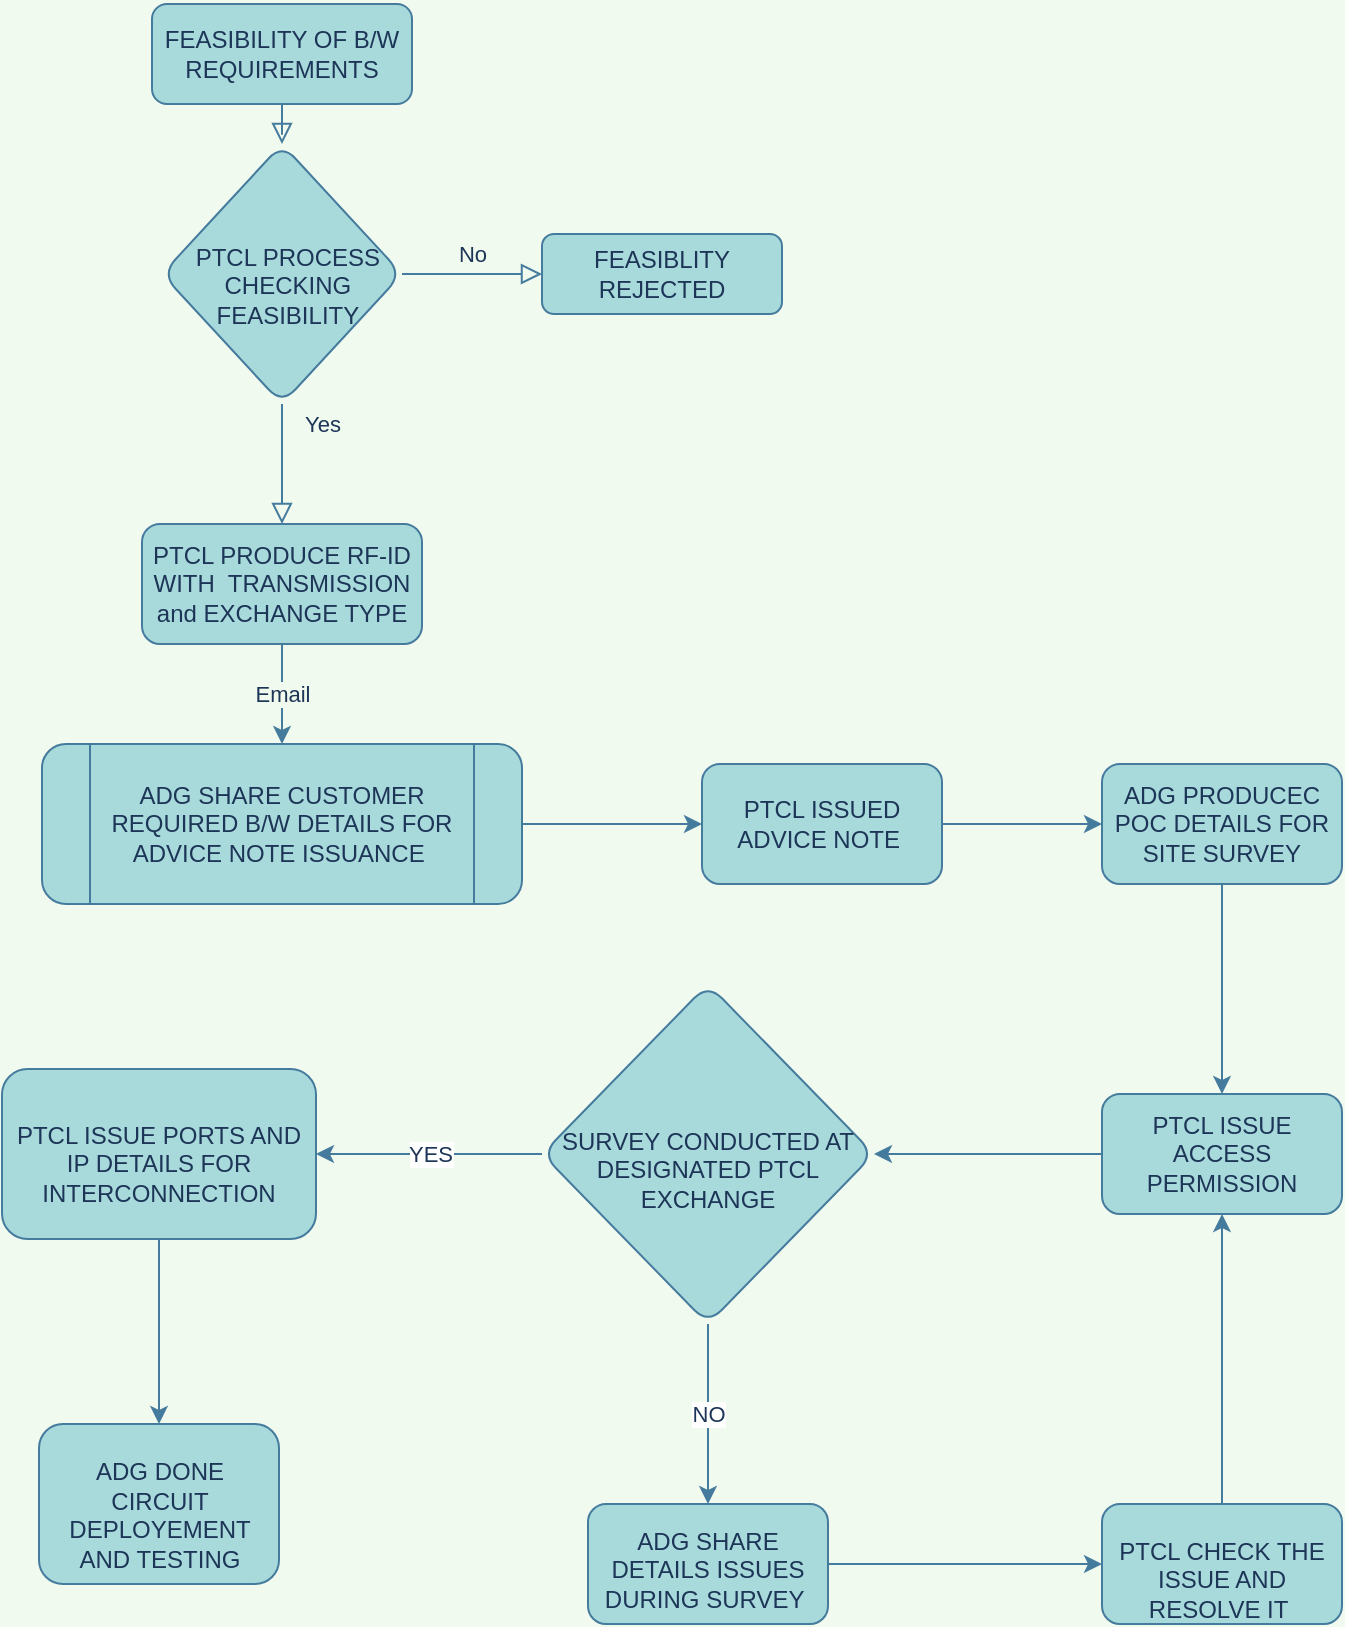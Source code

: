 <mxfile version="13.8.8" type="github">
  <diagram id="C5RBs43oDa-KdzZeNtuy" name="Page-1">
    <mxGraphModel dx="1038" dy="548" grid="1" gridSize="10" guides="1" tooltips="1" connect="1" arrows="1" fold="1" page="1" pageScale="1" pageWidth="827" pageHeight="1169" background="#F1FAEE" math="0" shadow="0">
      <root>
        <mxCell id="WIyWlLk6GJQsqaUBKTNV-0" />
        <mxCell id="WIyWlLk6GJQsqaUBKTNV-1" parent="WIyWlLk6GJQsqaUBKTNV-0" />
        <mxCell id="WIyWlLk6GJQsqaUBKTNV-2" value="" style="html=1;jettySize=auto;orthogonalLoop=1;fontSize=11;endArrow=block;endFill=0;endSize=8;strokeWidth=1;shadow=0;labelBackgroundColor=none;edgeStyle=orthogonalEdgeStyle;strokeColor=#457B9D;fontColor=#1D3557;" parent="WIyWlLk6GJQsqaUBKTNV-1" source="WIyWlLk6GJQsqaUBKTNV-3" target="WIyWlLk6GJQsqaUBKTNV-6" edge="1">
          <mxGeometry relative="1" as="geometry" />
        </mxCell>
        <mxCell id="WIyWlLk6GJQsqaUBKTNV-3" value="&lt;p class=&quot;MsoNormal&quot; align=&quot;center&quot;&gt;FEASIBILITY OF B/W REQUIREMENTS&lt;/p&gt;" style="whiteSpace=wrap;html=1;fontSize=12;glass=0;strokeWidth=1;shadow=0;fillColor=#A8DADC;strokeColor=#457B9D;fontColor=#1D3557;rounded=1;" parent="WIyWlLk6GJQsqaUBKTNV-1" vertex="1">
          <mxGeometry x="145" y="20" width="130" height="50" as="geometry" />
        </mxCell>
        <mxCell id="WIyWlLk6GJQsqaUBKTNV-4" value="Yes" style="html=1;jettySize=auto;orthogonalLoop=1;fontSize=11;endArrow=block;endFill=0;endSize=8;strokeWidth=1;shadow=0;labelBackgroundColor=none;edgeStyle=orthogonalEdgeStyle;entryX=0.5;entryY=0;entryDx=0;entryDy=0;strokeColor=#457B9D;fontColor=#1D3557;" parent="WIyWlLk6GJQsqaUBKTNV-1" source="WIyWlLk6GJQsqaUBKTNV-6" target="qT8zpyYk5oE-bRU9w0GD-0" edge="1">
          <mxGeometry x="-0.667" y="20" relative="1" as="geometry">
            <mxPoint as="offset" />
            <mxPoint x="210" y="240" as="targetPoint" />
          </mxGeometry>
        </mxCell>
        <mxCell id="WIyWlLk6GJQsqaUBKTNV-5" value="No" style="edgeStyle=orthogonalEdgeStyle;html=1;jettySize=auto;orthogonalLoop=1;fontSize=11;endArrow=block;endFill=0;endSize=8;strokeWidth=1;shadow=0;labelBackgroundColor=none;strokeColor=#457B9D;fontColor=#1D3557;" parent="WIyWlLk6GJQsqaUBKTNV-1" source="WIyWlLk6GJQsqaUBKTNV-6" target="WIyWlLk6GJQsqaUBKTNV-7" edge="1">
          <mxGeometry y="10" relative="1" as="geometry">
            <mxPoint as="offset" />
          </mxGeometry>
        </mxCell>
        <mxCell id="WIyWlLk6GJQsqaUBKTNV-6" value="&lt;p class=&quot;MsoNormal&quot; style=&quot;margin-right: 18.1pt&quot;&gt;PTCL PROCESS CHECKING FEASIBILITY&lt;/p&gt;" style="rhombus;whiteSpace=wrap;html=1;shadow=0;fontFamily=Helvetica;fontSize=12;align=center;strokeWidth=1;spacing=6;spacingTop=27;verticalAlign=top;horizontal=1;textDirection=ltr;spacingRight=-30;fillColor=#A8DADC;strokeColor=#457B9D;fontColor=#1D3557;rounded=1;" parent="WIyWlLk6GJQsqaUBKTNV-1" vertex="1">
          <mxGeometry x="150" y="90" width="120" height="130" as="geometry" />
        </mxCell>
        <mxCell id="WIyWlLk6GJQsqaUBKTNV-7" value="FEASIBLITY REJECTED" style="whiteSpace=wrap;html=1;fontSize=12;glass=0;strokeWidth=1;shadow=0;fillColor=#A8DADC;strokeColor=#457B9D;fontColor=#1D3557;rounded=1;" parent="WIyWlLk6GJQsqaUBKTNV-1" vertex="1">
          <mxGeometry x="340" y="135" width="120" height="40" as="geometry" />
        </mxCell>
        <mxCell id="qT8zpyYk5oE-bRU9w0GD-0" value="PTCL PRODUCE RF-ID WITH&amp;nbsp; TRANSMISSION and EXCHANGE TYPE" style="whiteSpace=wrap;html=1;fillColor=#A8DADC;strokeColor=#457B9D;fontColor=#1D3557;rounded=1;" vertex="1" parent="WIyWlLk6GJQsqaUBKTNV-1">
          <mxGeometry x="140" y="280" width="140" height="60" as="geometry" />
        </mxCell>
        <mxCell id="qT8zpyYk5oE-bRU9w0GD-15" value="" style="endArrow=classic;html=1;entryX=0.5;entryY=0;entryDx=0;entryDy=0;strokeColor=#457B9D;fontColor=#1D3557;labelBackgroundColor=#F1FAEE;" edge="1" parent="WIyWlLk6GJQsqaUBKTNV-1">
          <mxGeometry relative="1" as="geometry">
            <mxPoint x="210" y="340" as="sourcePoint" />
            <mxPoint x="210" y="390" as="targetPoint" />
          </mxGeometry>
        </mxCell>
        <mxCell id="qT8zpyYk5oE-bRU9w0GD-16" value="Email" style="edgeLabel;resizable=0;html=1;align=center;verticalAlign=middle;fontColor=#1D3557;rounded=1;labelBackgroundColor=#F1FAEE;" connectable="0" vertex="1" parent="qT8zpyYk5oE-bRU9w0GD-15">
          <mxGeometry relative="1" as="geometry" />
        </mxCell>
        <mxCell id="qT8zpyYk5oE-bRU9w0GD-25" value="" style="edgeStyle=orthogonalEdgeStyle;curved=0;rounded=1;sketch=0;orthogonalLoop=1;jettySize=auto;html=1;strokeColor=#457B9D;fillColor=#A8DADC;fontColor=#1D3557;" edge="1" parent="WIyWlLk6GJQsqaUBKTNV-1" source="qT8zpyYk5oE-bRU9w0GD-18" target="qT8zpyYk5oE-bRU9w0GD-24">
          <mxGeometry relative="1" as="geometry" />
        </mxCell>
        <mxCell id="qT8zpyYk5oE-bRU9w0GD-18" value="&lt;span&gt;ADG SHARE CUSTOMER REQUIRED B/W DETAILS FOR ADVICE NOTE ISSUANCE&amp;nbsp;&lt;/span&gt;" style="shape=process;whiteSpace=wrap;html=1;backgroundOutline=1;fillColor=#A8DADC;strokeColor=#457B9D;fontColor=#1D3557;rounded=1;" vertex="1" parent="WIyWlLk6GJQsqaUBKTNV-1">
          <mxGeometry x="90" y="390" width="240" height="80" as="geometry" />
        </mxCell>
        <mxCell id="qT8zpyYk5oE-bRU9w0GD-27" value="" style="edgeStyle=orthogonalEdgeStyle;curved=0;rounded=1;sketch=0;orthogonalLoop=1;jettySize=auto;html=1;strokeColor=#457B9D;fillColor=#A8DADC;fontColor=#1D3557;" edge="1" parent="WIyWlLk6GJQsqaUBKTNV-1" source="qT8zpyYk5oE-bRU9w0GD-24" target="qT8zpyYk5oE-bRU9w0GD-26">
          <mxGeometry relative="1" as="geometry" />
        </mxCell>
        <mxCell id="qT8zpyYk5oE-bRU9w0GD-24" value="PTCL ISSUED ADVICE NOTE&amp;nbsp;" style="whiteSpace=wrap;html=1;rounded=1;fontColor=#1D3557;strokeColor=#457B9D;fillColor=#A8DADC;" vertex="1" parent="WIyWlLk6GJQsqaUBKTNV-1">
          <mxGeometry x="420" y="400" width="120" height="60" as="geometry" />
        </mxCell>
        <mxCell id="qT8zpyYk5oE-bRU9w0GD-29" value="" style="edgeStyle=orthogonalEdgeStyle;curved=0;rounded=1;sketch=0;orthogonalLoop=1;jettySize=auto;html=1;strokeColor=#457B9D;fillColor=#A8DADC;fontColor=#1D3557;" edge="1" parent="WIyWlLk6GJQsqaUBKTNV-1" source="qT8zpyYk5oE-bRU9w0GD-26" target="qT8zpyYk5oE-bRU9w0GD-28">
          <mxGeometry relative="1" as="geometry" />
        </mxCell>
        <mxCell id="qT8zpyYk5oE-bRU9w0GD-26" value="ADG PRODUCEC POC DETAILS FOR SITE SURVEY" style="whiteSpace=wrap;html=1;rounded=1;fontColor=#1D3557;strokeColor=#457B9D;fillColor=#A8DADC;" vertex="1" parent="WIyWlLk6GJQsqaUBKTNV-1">
          <mxGeometry x="620" y="400" width="120" height="60" as="geometry" />
        </mxCell>
        <mxCell id="qT8zpyYk5oE-bRU9w0GD-36" value="" style="edgeStyle=orthogonalEdgeStyle;curved=0;rounded=1;sketch=0;orthogonalLoop=1;jettySize=auto;html=1;strokeColor=#457B9D;fillColor=#A8DADC;fontColor=#1D3557;" edge="1" parent="WIyWlLk6GJQsqaUBKTNV-1" source="qT8zpyYk5oE-bRU9w0GD-28" target="qT8zpyYk5oE-bRU9w0GD-35">
          <mxGeometry relative="1" as="geometry" />
        </mxCell>
        <mxCell id="qT8zpyYk5oE-bRU9w0GD-28" value="PTCL ISSUE ACCESS PERMISSION" style="whiteSpace=wrap;html=1;rounded=1;fontColor=#1D3557;strokeColor=#457B9D;fillColor=#A8DADC;" vertex="1" parent="WIyWlLk6GJQsqaUBKTNV-1">
          <mxGeometry x="620" y="565" width="120" height="60" as="geometry" />
        </mxCell>
        <mxCell id="qT8zpyYk5oE-bRU9w0GD-38" value="NO" style="edgeStyle=orthogonalEdgeStyle;curved=0;rounded=1;sketch=0;orthogonalLoop=1;jettySize=auto;html=1;strokeColor=#457B9D;fillColor=#A8DADC;fontColor=#1D3557;" edge="1" parent="WIyWlLk6GJQsqaUBKTNV-1" source="qT8zpyYk5oE-bRU9w0GD-35" target="qT8zpyYk5oE-bRU9w0GD-37">
          <mxGeometry relative="1" as="geometry" />
        </mxCell>
        <mxCell id="qT8zpyYk5oE-bRU9w0GD-44" value="YES" style="edgeStyle=orthogonalEdgeStyle;curved=0;rounded=1;sketch=0;orthogonalLoop=1;jettySize=auto;html=1;strokeColor=#457B9D;fillColor=#A8DADC;fontColor=#1D3557;" edge="1" parent="WIyWlLk6GJQsqaUBKTNV-1" source="qT8zpyYk5oE-bRU9w0GD-35" target="qT8zpyYk5oE-bRU9w0GD-43">
          <mxGeometry relative="1" as="geometry" />
        </mxCell>
        <mxCell id="qT8zpyYk5oE-bRU9w0GD-35" value="&lt;div&gt;&lt;span&gt;SURVEY CONDUCTED AT DESIGNATED PTCL EXCHANGE&lt;/span&gt;&lt;/div&gt;" style="rhombus;rounded=1;fontColor=#1D3557;strokeColor=#457B9D;fillColor=#A8DADC;whiteSpace=wrap;html=1;align=center;flipV=0;spacing=5;spacingTop=16;" vertex="1" parent="WIyWlLk6GJQsqaUBKTNV-1">
          <mxGeometry x="340" y="510" width="166" height="170" as="geometry" />
        </mxCell>
        <mxCell id="qT8zpyYk5oE-bRU9w0GD-40" value="" style="edgeStyle=orthogonalEdgeStyle;curved=0;rounded=1;sketch=0;orthogonalLoop=1;jettySize=auto;html=1;strokeColor=#457B9D;fillColor=#A8DADC;fontColor=#1D3557;" edge="1" parent="WIyWlLk6GJQsqaUBKTNV-1" source="qT8zpyYk5oE-bRU9w0GD-37" target="qT8zpyYk5oE-bRU9w0GD-39">
          <mxGeometry relative="1" as="geometry" />
        </mxCell>
        <mxCell id="qT8zpyYk5oE-bRU9w0GD-37" value="ADG SHARE DETAILS ISSUES DURING SURVEY&amp;nbsp;" style="whiteSpace=wrap;html=1;rounded=1;fontColor=#1D3557;strokeColor=#457B9D;fillColor=#A8DADC;spacing=5;spacingTop=16;align=center;verticalAlign=bottom;" vertex="1" parent="WIyWlLk6GJQsqaUBKTNV-1">
          <mxGeometry x="363" y="770" width="120" height="60" as="geometry" />
        </mxCell>
        <mxCell id="qT8zpyYk5oE-bRU9w0GD-42" style="edgeStyle=orthogonalEdgeStyle;curved=0;rounded=1;sketch=0;orthogonalLoop=1;jettySize=auto;html=1;entryX=0.5;entryY=1;entryDx=0;entryDy=0;strokeColor=#457B9D;fillColor=#A8DADC;fontColor=#1D3557;" edge="1" parent="WIyWlLk6GJQsqaUBKTNV-1" source="qT8zpyYk5oE-bRU9w0GD-39" target="qT8zpyYk5oE-bRU9w0GD-28">
          <mxGeometry relative="1" as="geometry" />
        </mxCell>
        <mxCell id="qT8zpyYk5oE-bRU9w0GD-39" value="PTCL CHECK THE ISSUE AND RESOLVE IT&amp;nbsp;" style="whiteSpace=wrap;html=1;rounded=1;fontColor=#1D3557;strokeColor=#457B9D;fillColor=#A8DADC;spacing=5;spacingTop=16;" vertex="1" parent="WIyWlLk6GJQsqaUBKTNV-1">
          <mxGeometry x="620" y="770" width="120" height="60" as="geometry" />
        </mxCell>
        <mxCell id="qT8zpyYk5oE-bRU9w0GD-46" value="" style="edgeStyle=orthogonalEdgeStyle;curved=0;rounded=1;sketch=0;orthogonalLoop=1;jettySize=auto;html=1;strokeColor=#457B9D;fillColor=#A8DADC;fontColor=#1D3557;" edge="1" parent="WIyWlLk6GJQsqaUBKTNV-1" source="qT8zpyYk5oE-bRU9w0GD-43" target="qT8zpyYk5oE-bRU9w0GD-45">
          <mxGeometry relative="1" as="geometry" />
        </mxCell>
        <mxCell id="qT8zpyYk5oE-bRU9w0GD-43" value="PTCL ISSUE PORTS AND IP DETAILS FOR INTERCONNECTION&lt;br&gt;" style="whiteSpace=wrap;html=1;rounded=1;fontColor=#1D3557;strokeColor=#457B9D;fillColor=#A8DADC;spacing=5;spacingTop=16;verticalAlign=top;" vertex="1" parent="WIyWlLk6GJQsqaUBKTNV-1">
          <mxGeometry x="70" y="552.5" width="157" height="85" as="geometry" />
        </mxCell>
        <mxCell id="qT8zpyYk5oE-bRU9w0GD-45" value="ADG DONE CIRCUIT DEPLOYEMENT AND TESTING" style="whiteSpace=wrap;html=1;rounded=1;fontColor=#1D3557;verticalAlign=bottom;strokeColor=#457B9D;fillColor=#A8DADC;spacing=5;spacingTop=16;" vertex="1" parent="WIyWlLk6GJQsqaUBKTNV-1">
          <mxGeometry x="88.5" y="730" width="120" height="80" as="geometry" />
        </mxCell>
      </root>
    </mxGraphModel>
  </diagram>
</mxfile>
